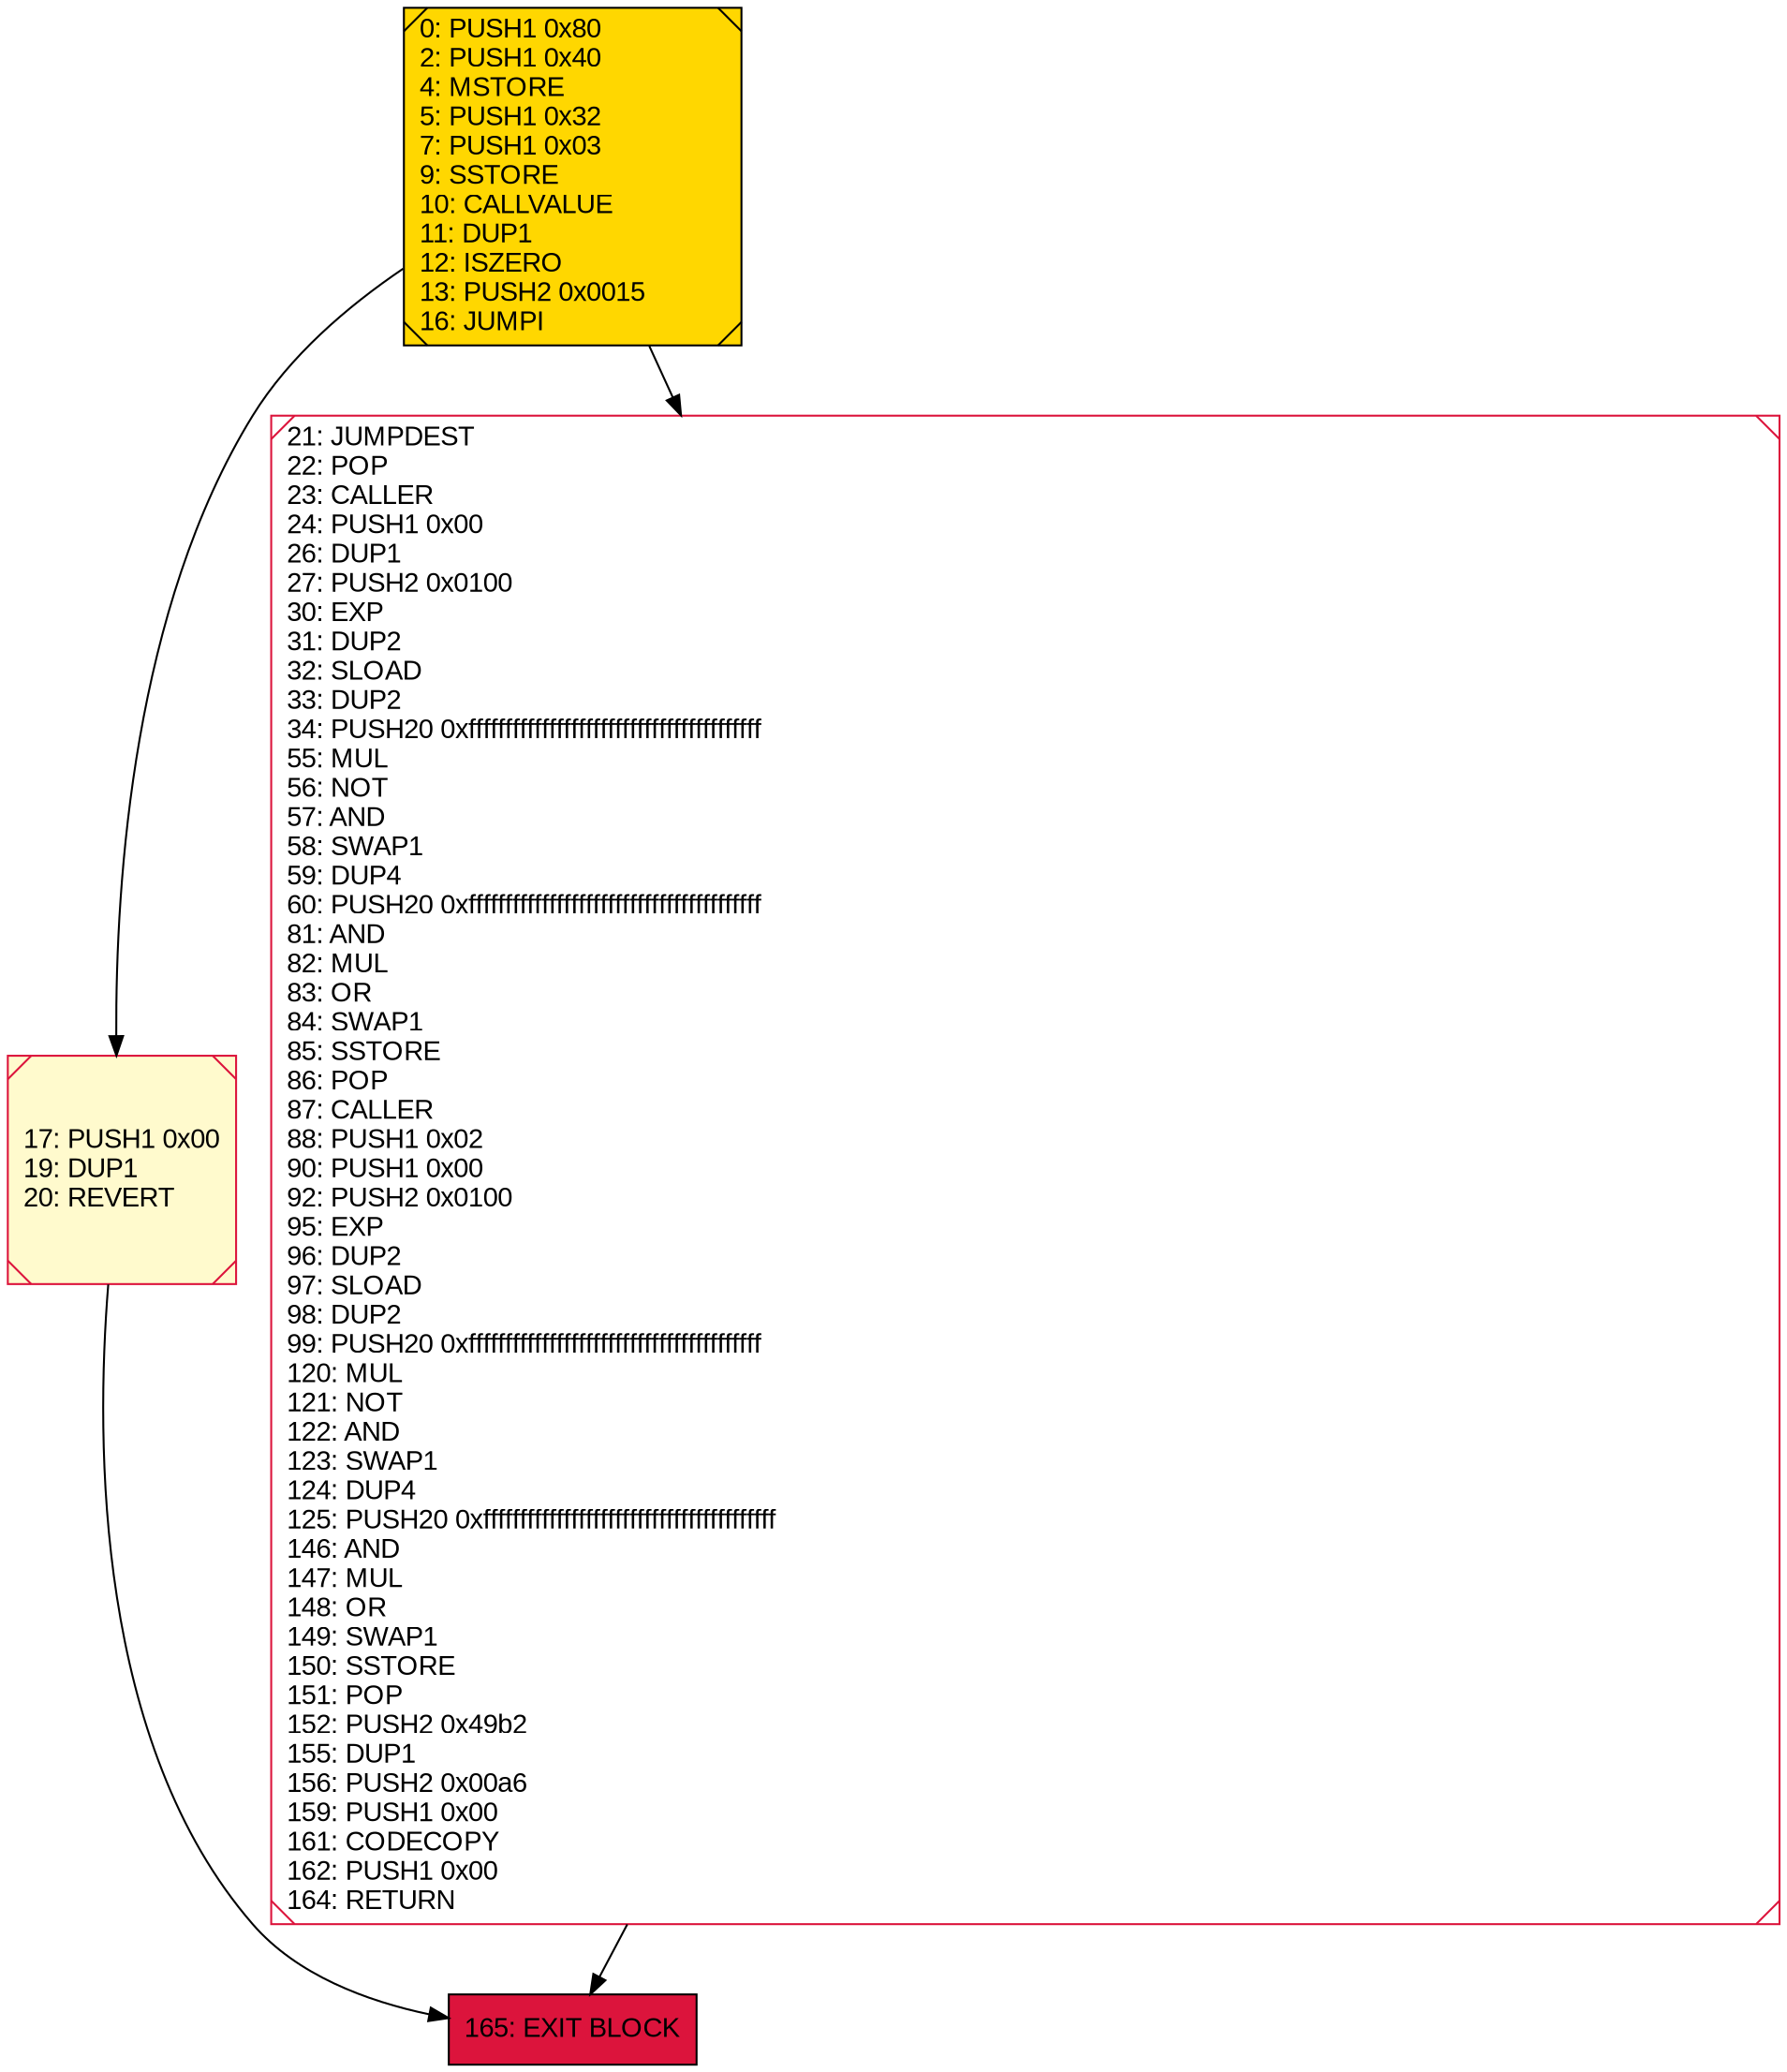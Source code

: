 digraph G {
bgcolor=transparent rankdir=UD;
node [shape=box style=filled color=black fillcolor=white fontname=arial fontcolor=black];
17 [label="17: PUSH1 0x00\l19: DUP1\l20: REVERT\l" fillcolor=lemonchiffon shape=Msquare color=crimson ];
0 [label="0: PUSH1 0x80\l2: PUSH1 0x40\l4: MSTORE\l5: PUSH1 0x32\l7: PUSH1 0x03\l9: SSTORE\l10: CALLVALUE\l11: DUP1\l12: ISZERO\l13: PUSH2 0x0015\l16: JUMPI\l" fillcolor=lemonchiffon shape=Msquare fillcolor=gold ];
165 [label="165: EXIT BLOCK\l" fillcolor=crimson ];
21 [label="21: JUMPDEST\l22: POP\l23: CALLER\l24: PUSH1 0x00\l26: DUP1\l27: PUSH2 0x0100\l30: EXP\l31: DUP2\l32: SLOAD\l33: DUP2\l34: PUSH20 0xffffffffffffffffffffffffffffffffffffffff\l55: MUL\l56: NOT\l57: AND\l58: SWAP1\l59: DUP4\l60: PUSH20 0xffffffffffffffffffffffffffffffffffffffff\l81: AND\l82: MUL\l83: OR\l84: SWAP1\l85: SSTORE\l86: POP\l87: CALLER\l88: PUSH1 0x02\l90: PUSH1 0x00\l92: PUSH2 0x0100\l95: EXP\l96: DUP2\l97: SLOAD\l98: DUP2\l99: PUSH20 0xffffffffffffffffffffffffffffffffffffffff\l120: MUL\l121: NOT\l122: AND\l123: SWAP1\l124: DUP4\l125: PUSH20 0xffffffffffffffffffffffffffffffffffffffff\l146: AND\l147: MUL\l148: OR\l149: SWAP1\l150: SSTORE\l151: POP\l152: PUSH2 0x49b2\l155: DUP1\l156: PUSH2 0x00a6\l159: PUSH1 0x00\l161: CODECOPY\l162: PUSH1 0x00\l164: RETURN\l" shape=Msquare color=crimson ];
0 -> 17;
21 -> 165;
0 -> 21;
17 -> 165;
}